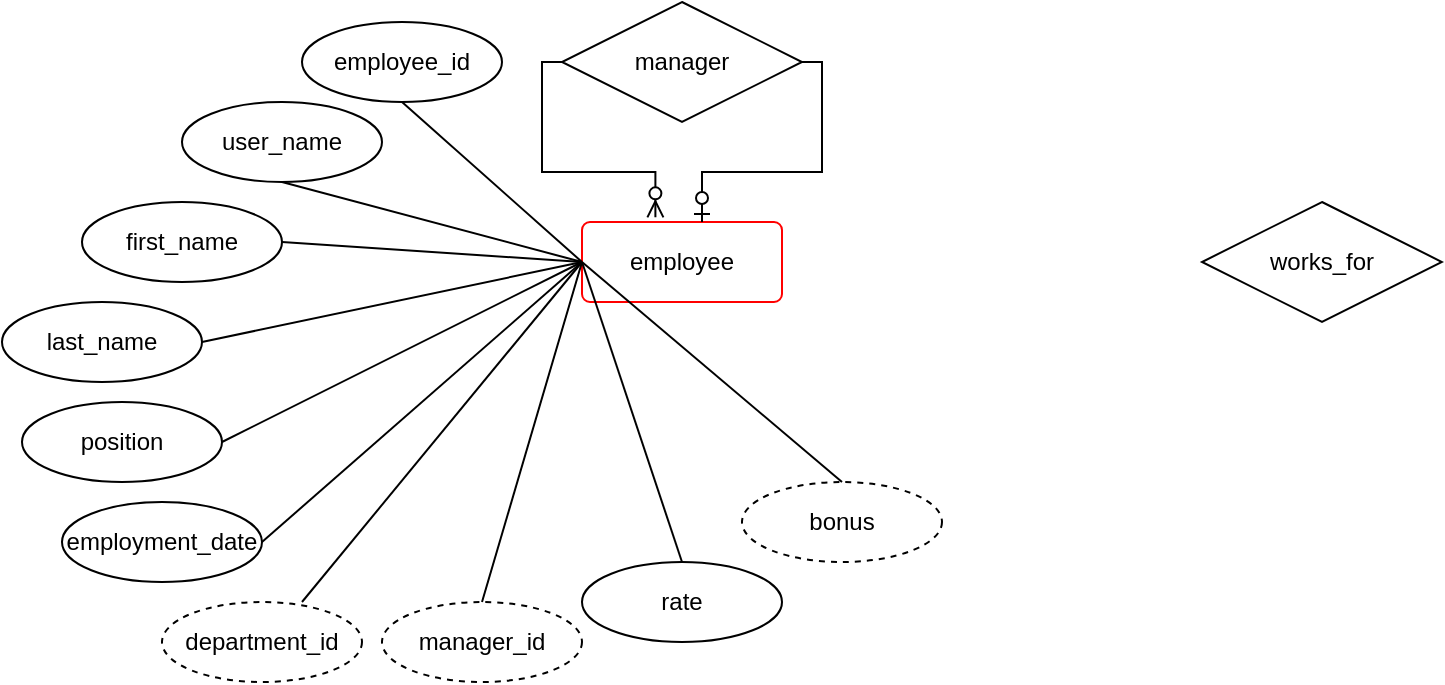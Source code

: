 <mxfile version="24.7.17">
  <diagram name="Сторінка-1" id="tP-On758_bt56VGbhjmk">
    <mxGraphModel dx="795" dy="539" grid="1" gridSize="10" guides="1" tooltips="1" connect="1" arrows="1" fold="1" page="1" pageScale="1" pageWidth="827" pageHeight="1169" math="0" shadow="0">
      <root>
        <mxCell id="0" />
        <mxCell id="1" parent="0" />
        <mxCell id="ZgE8l5im8ffCv-jQmQZJ-2" value="employee" style="rounded=1;arcSize=10;whiteSpace=wrap;html=1;align=center;strokeColor=#FF0000;" parent="1" vertex="1">
          <mxGeometry x="300" y="170" width="100" height="40" as="geometry" />
        </mxCell>
        <mxCell id="ZgE8l5im8ffCv-jQmQZJ-3" value="employee_id" style="ellipse;whiteSpace=wrap;html=1;align=center;" parent="1" vertex="1">
          <mxGeometry x="160" y="70" width="100" height="40" as="geometry" />
        </mxCell>
        <mxCell id="VFoAn0-aEf-evrVJlCT4-1" value="user_name" style="ellipse;whiteSpace=wrap;html=1;align=center;" vertex="1" parent="1">
          <mxGeometry x="100" y="110" width="100" height="40" as="geometry" />
        </mxCell>
        <mxCell id="VFoAn0-aEf-evrVJlCT4-2" value="first_name" style="ellipse;whiteSpace=wrap;html=1;align=center;" vertex="1" parent="1">
          <mxGeometry x="50" y="160" width="100" height="40" as="geometry" />
        </mxCell>
        <mxCell id="VFoAn0-aEf-evrVJlCT4-3" value="last_name" style="ellipse;whiteSpace=wrap;html=1;align=center;" vertex="1" parent="1">
          <mxGeometry x="10" y="210" width="100" height="40" as="geometry" />
        </mxCell>
        <mxCell id="VFoAn0-aEf-evrVJlCT4-4" value="position" style="ellipse;whiteSpace=wrap;html=1;align=center;" vertex="1" parent="1">
          <mxGeometry x="20" y="260" width="100" height="40" as="geometry" />
        </mxCell>
        <mxCell id="VFoAn0-aEf-evrVJlCT4-5" value="employment_date" style="ellipse;whiteSpace=wrap;html=1;align=center;" vertex="1" parent="1">
          <mxGeometry x="40" y="310" width="100" height="40" as="geometry" />
        </mxCell>
        <mxCell id="VFoAn0-aEf-evrVJlCT4-6" value="department_id" style="ellipse;whiteSpace=wrap;html=1;align=center;dashed=1;" vertex="1" parent="1">
          <mxGeometry x="90" y="360" width="100" height="40" as="geometry" />
        </mxCell>
        <mxCell id="VFoAn0-aEf-evrVJlCT4-7" value="manager_id" style="ellipse;whiteSpace=wrap;html=1;align=center;dashed=1;" vertex="1" parent="1">
          <mxGeometry x="200" y="360" width="100" height="40" as="geometry" />
        </mxCell>
        <mxCell id="VFoAn0-aEf-evrVJlCT4-8" value="rate" style="ellipse;whiteSpace=wrap;html=1;align=center;" vertex="1" parent="1">
          <mxGeometry x="300" y="340" width="100" height="40" as="geometry" />
        </mxCell>
        <mxCell id="VFoAn0-aEf-evrVJlCT4-9" value="bonus" style="ellipse;whiteSpace=wrap;html=1;align=center;dashed=1;" vertex="1" parent="1">
          <mxGeometry x="380" y="300" width="100" height="40" as="geometry" />
        </mxCell>
        <mxCell id="VFoAn0-aEf-evrVJlCT4-10" value="" style="endArrow=none;html=1;rounded=0;exitX=0.5;exitY=1;exitDx=0;exitDy=0;entryX=0;entryY=0.5;entryDx=0;entryDy=0;" edge="1" parent="1" source="ZgE8l5im8ffCv-jQmQZJ-3" target="ZgE8l5im8ffCv-jQmQZJ-2">
          <mxGeometry relative="1" as="geometry">
            <mxPoint x="240" y="110" as="sourcePoint" />
            <mxPoint x="400" y="110" as="targetPoint" />
          </mxGeometry>
        </mxCell>
        <mxCell id="VFoAn0-aEf-evrVJlCT4-11" value="" style="endArrow=none;html=1;rounded=0;entryX=0;entryY=0.5;entryDx=0;entryDy=0;exitX=1;exitY=0.5;exitDx=0;exitDy=0;" edge="1" parent="1" source="VFoAn0-aEf-evrVJlCT4-3" target="ZgE8l5im8ffCv-jQmQZJ-2">
          <mxGeometry relative="1" as="geometry">
            <mxPoint x="150" y="280" as="sourcePoint" />
            <mxPoint x="310" y="280" as="targetPoint" />
          </mxGeometry>
        </mxCell>
        <mxCell id="VFoAn0-aEf-evrVJlCT4-12" value="" style="endArrow=none;html=1;rounded=0;entryX=0;entryY=0.5;entryDx=0;entryDy=0;exitX=1;exitY=0.5;exitDx=0;exitDy=0;" edge="1" parent="1" source="VFoAn0-aEf-evrVJlCT4-2" target="ZgE8l5im8ffCv-jQmQZJ-2">
          <mxGeometry relative="1" as="geometry">
            <mxPoint x="200" y="270" as="sourcePoint" />
            <mxPoint x="360" y="270" as="targetPoint" />
          </mxGeometry>
        </mxCell>
        <mxCell id="VFoAn0-aEf-evrVJlCT4-13" value="" style="endArrow=none;html=1;rounded=0;exitX=0;exitY=0.5;exitDx=0;exitDy=0;entryX=0.5;entryY=1;entryDx=0;entryDy=0;" edge="1" parent="1" source="ZgE8l5im8ffCv-jQmQZJ-2" target="VFoAn0-aEf-evrVJlCT4-1">
          <mxGeometry relative="1" as="geometry">
            <mxPoint x="270" y="260" as="sourcePoint" />
            <mxPoint x="430" y="260" as="targetPoint" />
          </mxGeometry>
        </mxCell>
        <mxCell id="VFoAn0-aEf-evrVJlCT4-14" value="" style="endArrow=none;html=1;rounded=0;exitX=1;exitY=0.5;exitDx=0;exitDy=0;" edge="1" parent="1" source="VFoAn0-aEf-evrVJlCT4-4">
          <mxGeometry relative="1" as="geometry">
            <mxPoint x="120" y="240" as="sourcePoint" />
            <mxPoint x="300" y="190" as="targetPoint" />
          </mxGeometry>
        </mxCell>
        <mxCell id="VFoAn0-aEf-evrVJlCT4-15" value="" style="endArrow=none;html=1;rounded=0;entryX=0;entryY=0.5;entryDx=0;entryDy=0;exitX=1;exitY=0.5;exitDx=0;exitDy=0;" edge="1" parent="1" source="VFoAn0-aEf-evrVJlCT4-5" target="ZgE8l5im8ffCv-jQmQZJ-2">
          <mxGeometry relative="1" as="geometry">
            <mxPoint x="130" y="250" as="sourcePoint" />
            <mxPoint x="270" y="240" as="targetPoint" />
          </mxGeometry>
        </mxCell>
        <mxCell id="VFoAn0-aEf-evrVJlCT4-16" value="" style="endArrow=none;html=1;rounded=0;exitX=0.7;exitY=0;exitDx=0;exitDy=0;exitPerimeter=0;" edge="1" parent="1" source="VFoAn0-aEf-evrVJlCT4-6">
          <mxGeometry relative="1" as="geometry">
            <mxPoint x="140" y="260" as="sourcePoint" />
            <mxPoint x="300" y="190" as="targetPoint" />
          </mxGeometry>
        </mxCell>
        <mxCell id="VFoAn0-aEf-evrVJlCT4-17" value="" style="endArrow=none;html=1;rounded=0;entryX=0;entryY=0.5;entryDx=0;entryDy=0;exitX=0.5;exitY=0;exitDx=0;exitDy=0;" edge="1" parent="1" source="VFoAn0-aEf-evrVJlCT4-8" target="ZgE8l5im8ffCv-jQmQZJ-2">
          <mxGeometry relative="1" as="geometry">
            <mxPoint x="150" y="270" as="sourcePoint" />
            <mxPoint x="290" y="260" as="targetPoint" />
          </mxGeometry>
        </mxCell>
        <mxCell id="VFoAn0-aEf-evrVJlCT4-18" value="" style="endArrow=none;html=1;rounded=0;entryX=0;entryY=0.5;entryDx=0;entryDy=0;exitX=0.5;exitY=0;exitDx=0;exitDy=0;" edge="1" parent="1" source="VFoAn0-aEf-evrVJlCT4-9" target="ZgE8l5im8ffCv-jQmQZJ-2">
          <mxGeometry relative="1" as="geometry">
            <mxPoint x="160" y="280" as="sourcePoint" />
            <mxPoint x="300" y="270" as="targetPoint" />
          </mxGeometry>
        </mxCell>
        <mxCell id="VFoAn0-aEf-evrVJlCT4-19" value="" style="endArrow=none;html=1;rounded=0;entryX=0;entryY=0.5;entryDx=0;entryDy=0;exitX=0.5;exitY=0;exitDx=0;exitDy=0;" edge="1" parent="1" source="VFoAn0-aEf-evrVJlCT4-7" target="ZgE8l5im8ffCv-jQmQZJ-2">
          <mxGeometry relative="1" as="geometry">
            <mxPoint x="170" y="290" as="sourcePoint" />
            <mxPoint x="310" y="280" as="targetPoint" />
          </mxGeometry>
        </mxCell>
        <mxCell id="VFoAn0-aEf-evrVJlCT4-20" value="manager" style="shape=rhombus;perimeter=rhombusPerimeter;whiteSpace=wrap;html=1;align=center;" vertex="1" parent="1">
          <mxGeometry x="290" y="60" width="120" height="60" as="geometry" />
        </mxCell>
        <mxCell id="VFoAn0-aEf-evrVJlCT4-21" value="" style="edgeStyle=orthogonalEdgeStyle;fontSize=12;html=1;endArrow=ERzeroToOne;endFill=1;rounded=0;exitX=1;exitY=0.5;exitDx=0;exitDy=0;entryX=0.6;entryY=0;entryDx=0;entryDy=0;entryPerimeter=0;" edge="1" parent="1" source="VFoAn0-aEf-evrVJlCT4-20" target="ZgE8l5im8ffCv-jQmQZJ-2">
          <mxGeometry width="100" height="100" relative="1" as="geometry">
            <mxPoint x="420" y="220" as="sourcePoint" />
            <mxPoint x="520" y="120" as="targetPoint" />
          </mxGeometry>
        </mxCell>
        <mxCell id="VFoAn0-aEf-evrVJlCT4-22" value="" style="edgeStyle=orthogonalEdgeStyle;fontSize=12;html=1;endArrow=ERzeroToMany;endFill=1;rounded=0;exitX=0;exitY=0.5;exitDx=0;exitDy=0;entryX=0.367;entryY=-0.058;entryDx=0;entryDy=0;entryPerimeter=0;" edge="1" parent="1" source="VFoAn0-aEf-evrVJlCT4-20" target="ZgE8l5im8ffCv-jQmQZJ-2">
          <mxGeometry width="100" height="100" relative="1" as="geometry">
            <mxPoint x="250" y="260" as="sourcePoint" />
            <mxPoint x="350" y="160" as="targetPoint" />
          </mxGeometry>
        </mxCell>
        <mxCell id="VFoAn0-aEf-evrVJlCT4-23" value="works_for" style="shape=rhombus;perimeter=rhombusPerimeter;whiteSpace=wrap;html=1;align=center;" vertex="1" parent="1">
          <mxGeometry x="610" y="160" width="120" height="60" as="geometry" />
        </mxCell>
      </root>
    </mxGraphModel>
  </diagram>
</mxfile>
